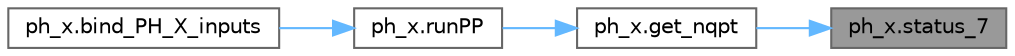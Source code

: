 digraph "ph_x.status_7"
{
 // LATEX_PDF_SIZE
  bgcolor="transparent";
  edge [fontname=Helvetica,fontsize=10,labelfontname=Helvetica,labelfontsize=10];
  node [fontname=Helvetica,fontsize=10,shape=box,height=0.2,width=0.4];
  rankdir="RL";
  Node1 [label="ph_x.status_7",height=0.2,width=0.4,color="gray40", fillcolor="grey60", style="filled", fontcolor="black",tooltip="('STARTED POST PROCESSING OF PH SIMULATION RESULTS')"];
  Node1 -> Node2 [dir="back",color="steelblue1",style="solid"];
  Node2 [label="ph_x.get_nqpt",height=0.2,width=0.4,color="grey40", fillcolor="white", style="filled",URL="$df/d6e/namespaceph__x.html#adedf692e6e7888150b457d3b32d67625",tooltip=" "];
  Node2 -> Node3 [dir="back",color="steelblue1",style="solid"];
  Node3 [label="ph_x.runPP",height=0.2,width=0.4,color="grey40", fillcolor="white", style="filled",URL="$df/d6e/namespaceph__x.html#a80bcb4c5e50abe580352448d71bf1d73",tooltip=" "];
  Node3 -> Node4 [dir="back",color="steelblue1",style="solid"];
  Node4 [label="ph_x.bind_PH_X_inputs",height=0.2,width=0.4,color="grey40", fillcolor="white", style="filled",URL="$df/d6e/namespaceph__x.html#a7e3c5adb8191e51939fc4410b155b5f4",tooltip=" "];
}

